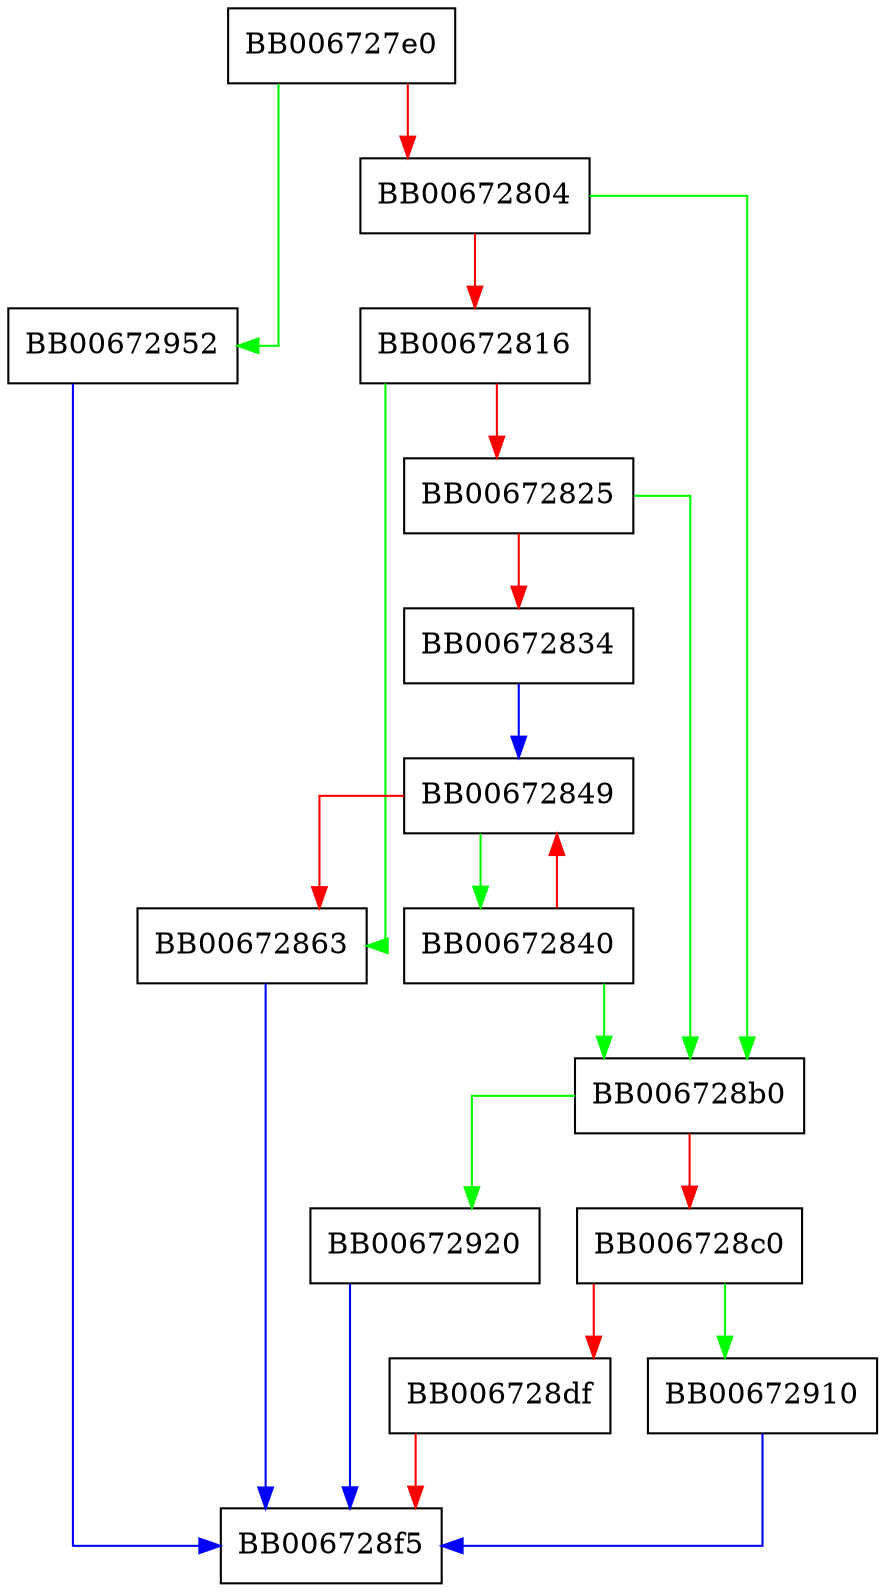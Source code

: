 digraph X509at_add1_attr_by_NID {
  node [shape="box"];
  graph [splines=ortho];
  BB006727e0 -> BB00672952 [color="green"];
  BB006727e0 -> BB00672804 [color="red"];
  BB00672804 -> BB006728b0 [color="green"];
  BB00672804 -> BB00672816 [color="red"];
  BB00672816 -> BB00672863 [color="green"];
  BB00672816 -> BB00672825 [color="red"];
  BB00672825 -> BB006728b0 [color="green"];
  BB00672825 -> BB00672834 [color="red"];
  BB00672834 -> BB00672849 [color="blue"];
  BB00672840 -> BB006728b0 [color="green"];
  BB00672840 -> BB00672849 [color="red"];
  BB00672849 -> BB00672840 [color="green"];
  BB00672849 -> BB00672863 [color="red"];
  BB00672863 -> BB006728f5 [color="blue"];
  BB006728b0 -> BB00672920 [color="green"];
  BB006728b0 -> BB006728c0 [color="red"];
  BB006728c0 -> BB00672910 [color="green"];
  BB006728c0 -> BB006728df [color="red"];
  BB006728df -> BB006728f5 [color="red"];
  BB00672910 -> BB006728f5 [color="blue"];
  BB00672920 -> BB006728f5 [color="blue"];
  BB00672952 -> BB006728f5 [color="blue"];
}